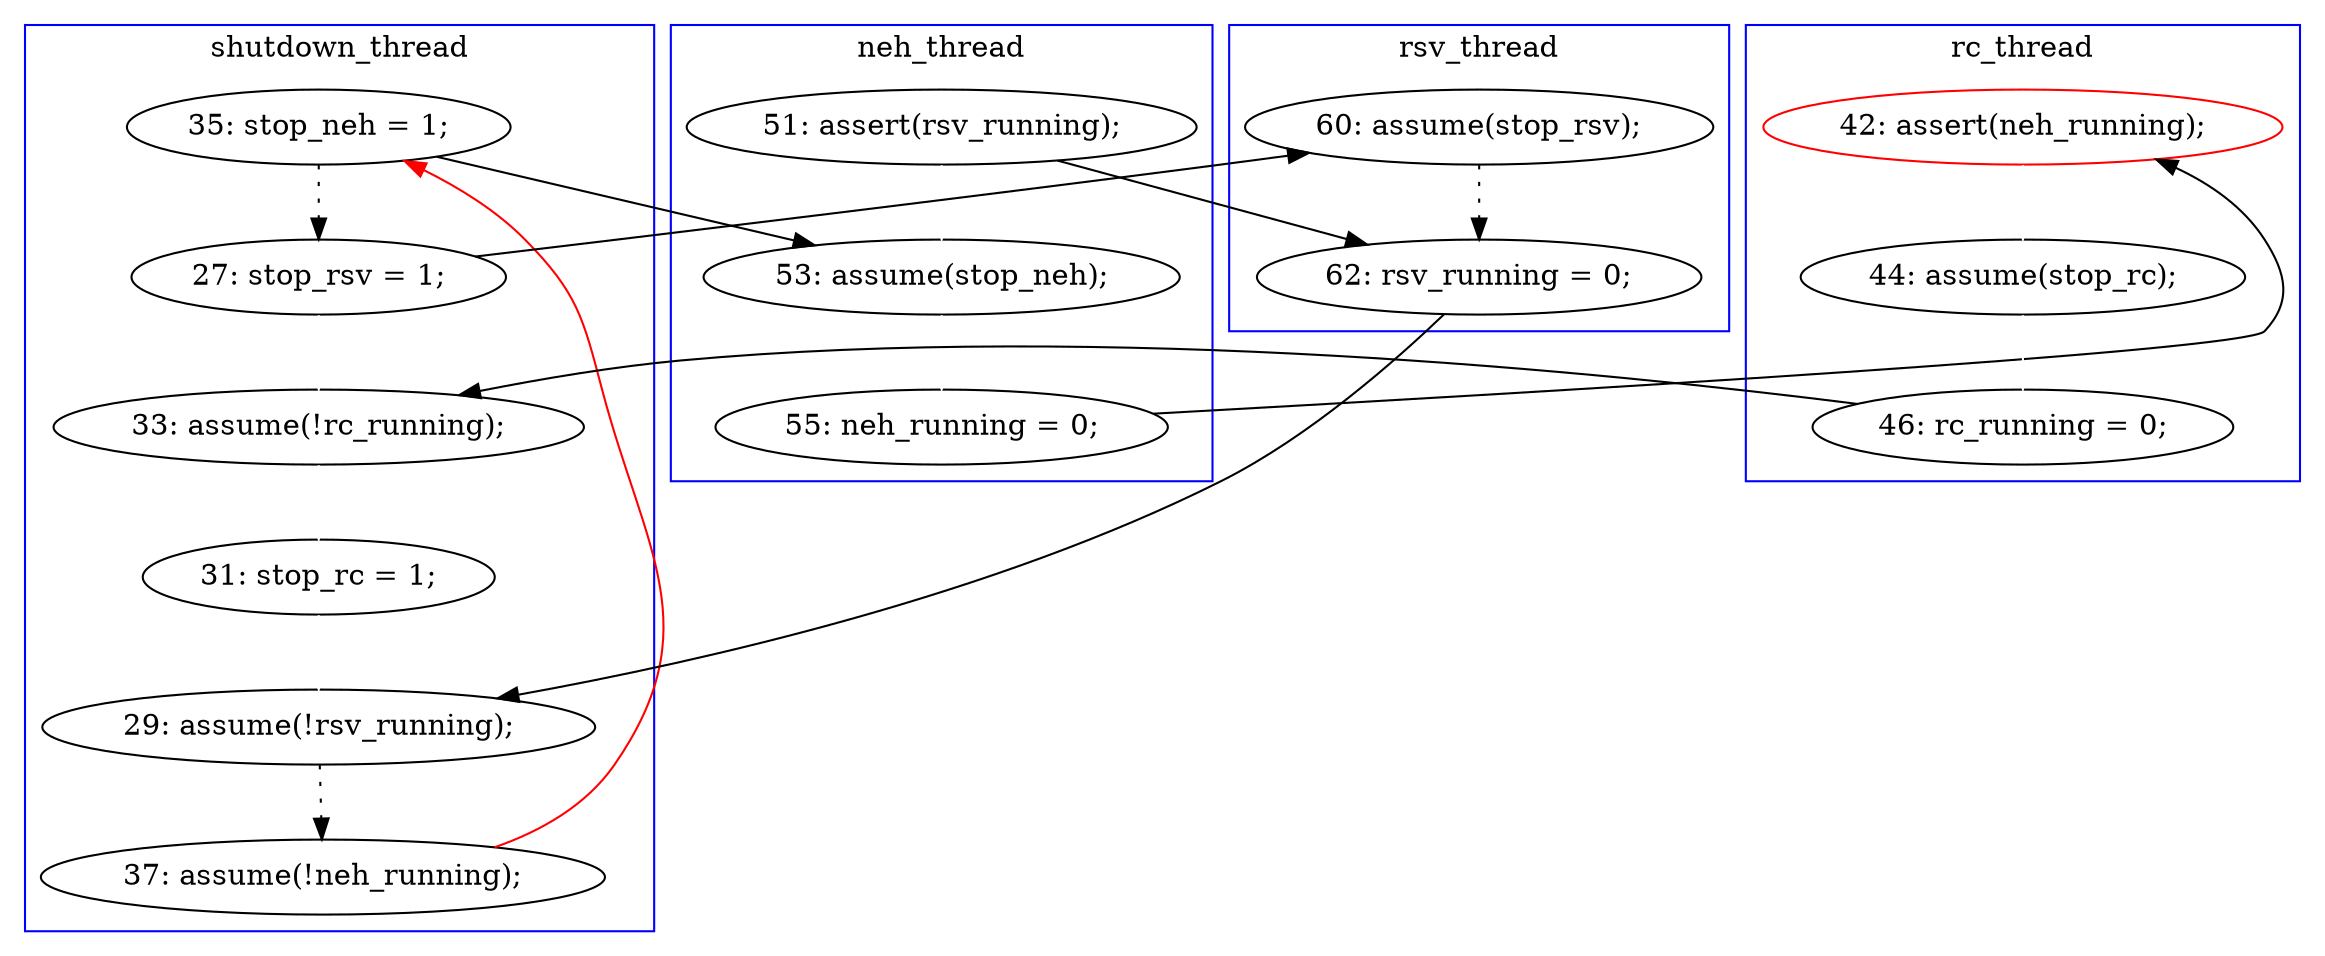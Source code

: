digraph Counterexample {
	12 -> 15 [color = black, style = solid, constraint = false]
	32 -> 12 [color = red, style = solid, constraint = false]
	27 -> 29 [color = white, style = solid]
	15 -> 21 [color = white, style = solid]
	14 -> 15 [color = white, style = solid]
	19 -> 20 [color = black, style = dotted]
	24 -> 25 [color = white, style = solid]
	29 -> 30 [color = white, style = solid]
	17 -> 27 [color = white, style = solid]
	30 -> 32 [color = black, style = dotted]
	17 -> 19 [color = black, style = solid, constraint = false]
	25 -> 26 [color = white, style = solid]
	26 -> 27 [color = black, style = solid, constraint = false]
	21 -> 24 [color = black, style = solid, constraint = false]
	20 -> 30 [color = black, style = solid, constraint = false]
	12 -> 17 [color = black, style = dotted]
	14 -> 20 [color = black, style = solid, constraint = false]
	subgraph cluster3 {
		label = neh_thread
		color = blue
		21  [label = "55: neh_running = 0;"]
		14  [label = "51: assert(rsv_running);"]
		15  [label = "53: assume(stop_neh);"]
	}
	subgraph cluster4 {
		label = rsv_thread
		color = blue
		19  [label = "60: assume(stop_rsv);"]
		20  [label = "62: rsv_running = 0;"]
	}
	subgraph cluster1 {
		label = shutdown_thread
		color = blue
		30  [label = "29: assume(!rsv_running);"]
		12  [label = "35: stop_neh = 1;"]
		29  [label = "31: stop_rc = 1;"]
		17  [label = "27: stop_rsv = 1;"]
		27  [label = "33: assume(!rc_running);"]
		32  [label = "37: assume(!neh_running);"]
	}
	subgraph cluster2 {
		label = rc_thread
		color = blue
		26  [label = "46: rc_running = 0;"]
		25  [label = "44: assume(stop_rc);"]
		24  [label = "42: assert(neh_running);", color = red]
	}
}